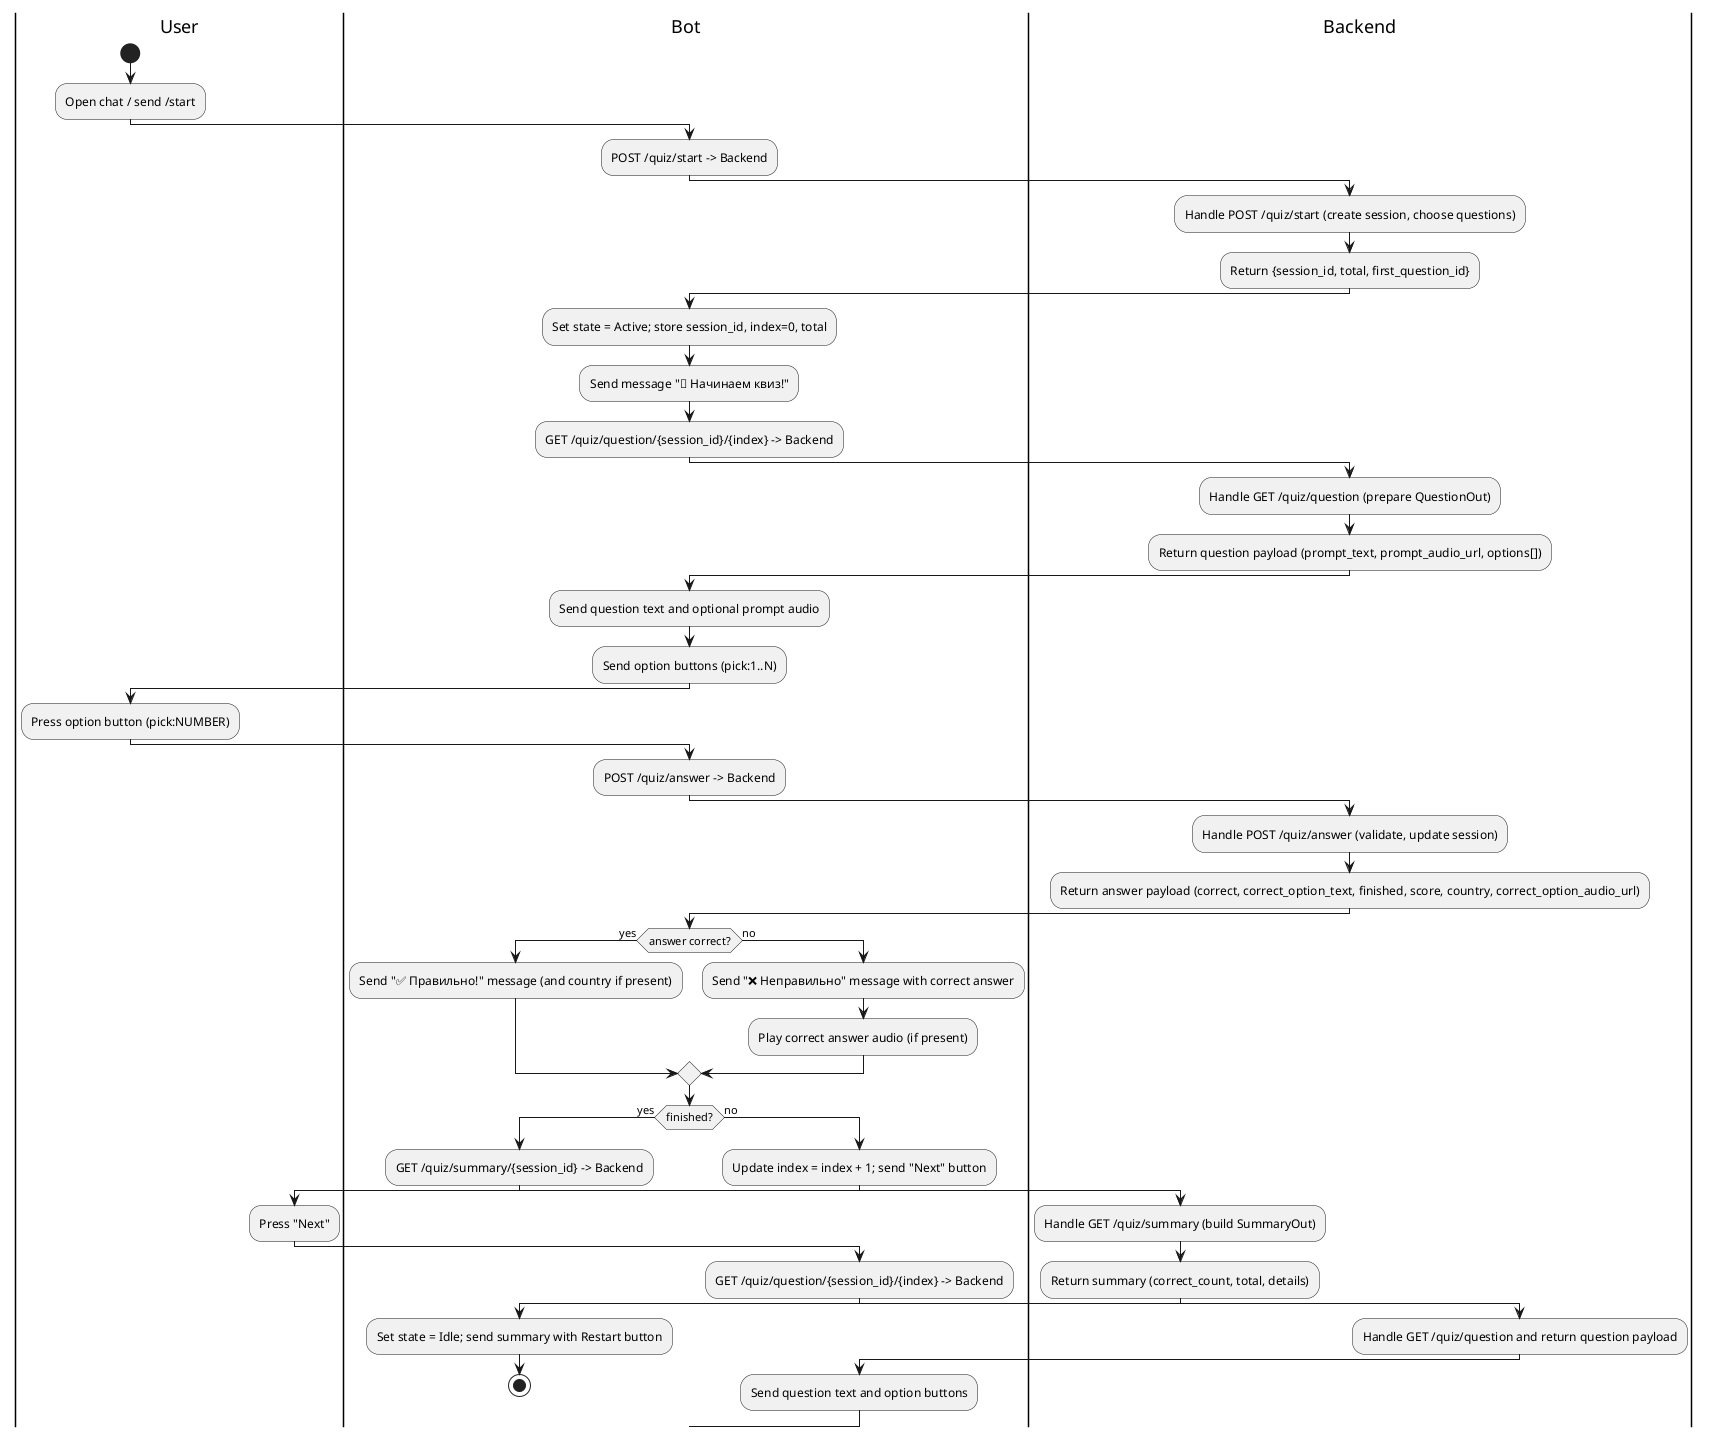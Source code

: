 @startuml UserFlow
' User flow (activity) for the quiz bot

@startuml UserFlow
' User flow (activity) for the quiz bot (User - Bot - Backend)

|User|
start
:Open chat / send /start;

|Bot|
:POST /quiz/start -> Backend;

|Backend|
:Handle POST /quiz/start (create session, choose questions);
:Return {session_id, total, first_question_id};

|Bot|
:Set state = Active; store session_id, index=0, total;
:Send message "🚀 Начинаем квиз!";
:GET /quiz/question/{session_id}/{index} -> Backend;

|Backend|
:Handle GET /quiz/question (prepare QuestionOut);
:Return question payload (prompt_text, prompt_audio_url, options[]);

|Bot|
:Send question text and optional prompt audio;
:Send option buttons (pick:1..N);

|User|
:Press option button (pick:NUMBER);

|Bot|
:POST /quiz/answer -> Backend;

|Backend|
:Handle POST /quiz/answer (validate, update session);
:Return answer payload (correct, correct_option_text, finished, score, country, correct_option_audio_url);

|Bot|
if (answer correct?) then (yes)
  :Send "✅ Правильно!" message (and country if present);
else (no)
  :Send "❌ Неправильно" message with correct answer;
  :Play correct answer audio (if present);
endif

if (finished?) then (yes)
  |Bot|
  :GET /quiz/summary/{session_id} -> Backend;
  |Backend|
  :Handle GET /quiz/summary (build SummaryOut);
  :Return summary (correct_count, total, details);
  |Bot|
  :Set state = Idle; send summary with Restart button;
  stop
else (no)
  :Update index = index + 1; send "Next" button;
  |User|
  :Press "Next";
  |Bot|
  :GET /quiz/question/{session_id}/{index} -> Backend;
  |Backend|
  :Handle GET /quiz/question and return question payload;
  |Bot|
  :Send question text and option buttons;
endif

@enduml
